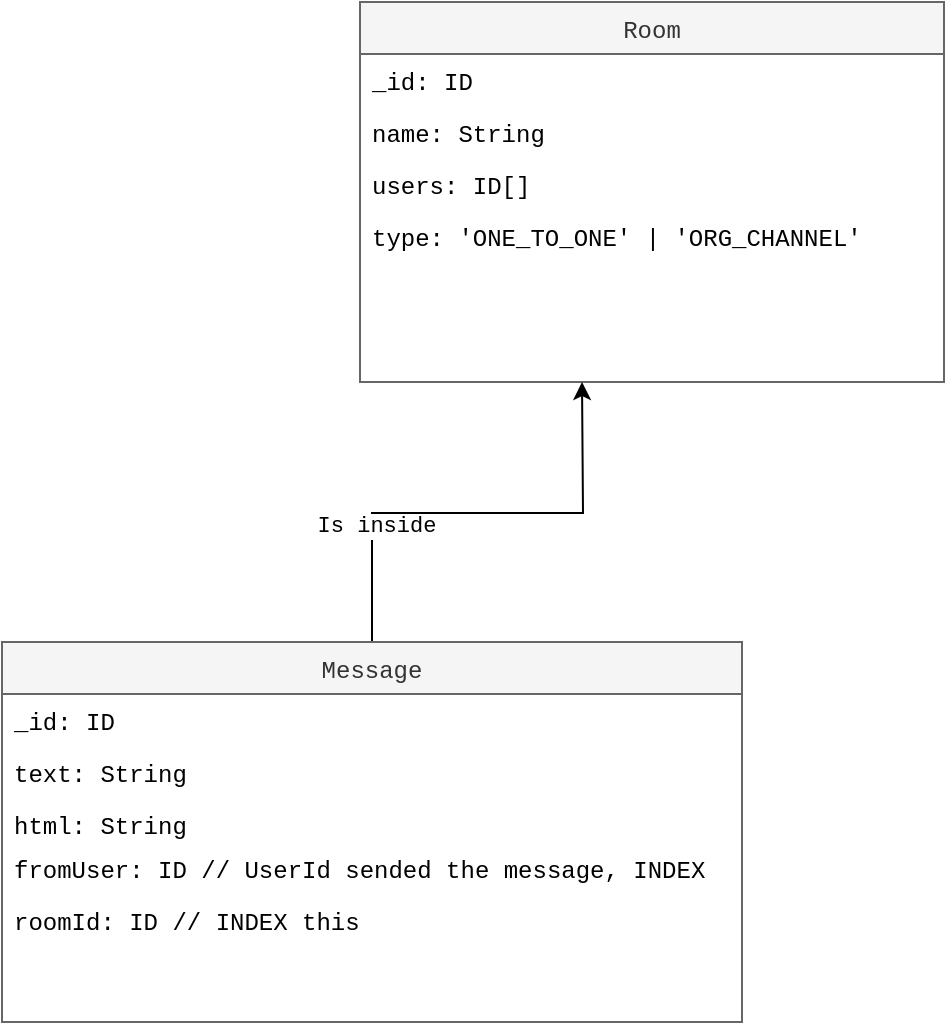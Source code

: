 <mxfile version="13.5.3" type="github">
  <diagram id="C5RBs43oDa-KdzZeNtuy" name="Page-1">
    <mxGraphModel dx="1038" dy="632" grid="1" gridSize="10" guides="1" tooltips="1" connect="1" arrows="1" fold="1" page="1" pageScale="1" pageWidth="827" pageHeight="1169" math="0" shadow="0">
      <root>
        <mxCell id="WIyWlLk6GJQsqaUBKTNV-0" />
        <mxCell id="WIyWlLk6GJQsqaUBKTNV-1" parent="WIyWlLk6GJQsqaUBKTNV-0" />
        <mxCell id="zkfFHV4jXpPFQw0GAbJ--17" value="Room" style="swimlane;fontStyle=0;align=center;verticalAlign=top;childLayout=stackLayout;horizontal=1;startSize=26;horizontalStack=0;resizeParent=1;resizeLast=0;collapsible=1;marginBottom=0;rounded=0;shadow=0;strokeWidth=1;swimlaneFillColor=#ffffff;fillColor=#f5f5f5;strokeColor=#666666;fontColor=#333333;fontFamily=Courier New;" parent="WIyWlLk6GJQsqaUBKTNV-1" vertex="1">
          <mxGeometry x="509" y="120" width="292" height="190" as="geometry">
            <mxRectangle x="550" y="140" width="160" height="26" as="alternateBounds" />
          </mxGeometry>
        </mxCell>
        <mxCell id="zkfFHV4jXpPFQw0GAbJ--18" value="_id: ID " style="text;align=left;verticalAlign=top;spacingLeft=4;spacingRight=4;overflow=hidden;rotatable=0;points=[[0,0.5],[1,0.5]];portConstraint=eastwest;fontFamily=Courier New;" parent="zkfFHV4jXpPFQw0GAbJ--17" vertex="1">
          <mxGeometry y="26" width="292" height="26" as="geometry" />
        </mxCell>
        <mxCell id="zkfFHV4jXpPFQw0GAbJ--19" value="name: String" style="text;align=left;verticalAlign=top;spacingLeft=4;spacingRight=4;overflow=hidden;rotatable=0;points=[[0,0.5],[1,0.5]];portConstraint=eastwest;rounded=0;shadow=0;html=0;fontFamily=Courier New;" parent="zkfFHV4jXpPFQw0GAbJ--17" vertex="1">
          <mxGeometry y="52" width="292" height="26" as="geometry" />
        </mxCell>
        <mxCell id="zkfFHV4jXpPFQw0GAbJ--20" value="users: ID[]" style="text;align=left;verticalAlign=top;spacingLeft=4;spacingRight=4;overflow=hidden;rotatable=0;points=[[0,0.5],[1,0.5]];portConstraint=eastwest;rounded=0;shadow=0;html=0;fontFamily=Courier New;" parent="zkfFHV4jXpPFQw0GAbJ--17" vertex="1">
          <mxGeometry y="78" width="292" height="26" as="geometry" />
        </mxCell>
        <mxCell id="zkfFHV4jXpPFQw0GAbJ--21" value="type: &#39;ONE_TO_ONE&#39; | &#39;ORG_CHANNEL&#39;" style="text;align=left;verticalAlign=top;spacingLeft=4;spacingRight=4;overflow=hidden;rotatable=0;points=[[0,0.5],[1,0.5]];portConstraint=eastwest;rounded=0;shadow=0;html=0;fontFamily=Courier New;" parent="zkfFHV4jXpPFQw0GAbJ--17" vertex="1">
          <mxGeometry y="104" width="292" height="26" as="geometry" />
        </mxCell>
        <mxCell id="EJpG4aKHv43q5tpVhDdi-11" style="edgeStyle=orthogonalEdgeStyle;rounded=0;orthogonalLoop=1;jettySize=auto;html=1;exitX=0.5;exitY=0;exitDx=0;exitDy=0;fontFamily=Courier New;" edge="1" parent="WIyWlLk6GJQsqaUBKTNV-1" source="EJpG4aKHv43q5tpVhDdi-4">
          <mxGeometry relative="1" as="geometry">
            <mxPoint x="620" y="310" as="targetPoint" />
          </mxGeometry>
        </mxCell>
        <mxCell id="EJpG4aKHv43q5tpVhDdi-12" value="Is inside" style="edgeLabel;html=1;align=center;verticalAlign=middle;resizable=0;points=[];fontFamily=Courier New;" vertex="1" connectable="0" parent="EJpG4aKHv43q5tpVhDdi-11">
          <mxGeometry x="-0.436" y="-6" relative="1" as="geometry">
            <mxPoint as="offset" />
          </mxGeometry>
        </mxCell>
        <mxCell id="EJpG4aKHv43q5tpVhDdi-4" value="Message" style="swimlane;fontStyle=0;align=center;verticalAlign=top;childLayout=stackLayout;horizontal=1;startSize=26;horizontalStack=0;resizeParent=1;resizeLast=0;collapsible=1;marginBottom=0;rounded=0;shadow=0;strokeWidth=1;swimlaneFillColor=#ffffff;fillColor=#f5f5f5;strokeColor=#666666;fontColor=#333333;fontFamily=Courier New;" vertex="1" parent="WIyWlLk6GJQsqaUBKTNV-1">
          <mxGeometry x="330" y="440" width="370" height="190" as="geometry">
            <mxRectangle x="550" y="140" width="160" height="26" as="alternateBounds" />
          </mxGeometry>
        </mxCell>
        <mxCell id="EJpG4aKHv43q5tpVhDdi-5" value="_id: ID " style="text;align=left;verticalAlign=top;spacingLeft=4;spacingRight=4;overflow=hidden;rotatable=0;points=[[0,0.5],[1,0.5]];portConstraint=eastwest;fontFamily=Courier New;" vertex="1" parent="EJpG4aKHv43q5tpVhDdi-4">
          <mxGeometry y="26" width="370" height="26" as="geometry" />
        </mxCell>
        <mxCell id="EJpG4aKHv43q5tpVhDdi-6" value="text: String" style="text;align=left;verticalAlign=top;spacingLeft=4;spacingRight=4;overflow=hidden;rotatable=0;points=[[0,0.5],[1,0.5]];portConstraint=eastwest;rounded=0;shadow=0;html=0;fontFamily=Courier New;" vertex="1" parent="EJpG4aKHv43q5tpVhDdi-4">
          <mxGeometry y="52" width="370" height="26" as="geometry" />
        </mxCell>
        <mxCell id="EJpG4aKHv43q5tpVhDdi-9" value="html: String" style="text;align=left;verticalAlign=top;spacingLeft=4;spacingRight=4;overflow=hidden;rotatable=0;points=[[0,0.5],[1,0.5]];portConstraint=eastwest;rounded=0;shadow=0;html=0;fontFamily=Courier New;" vertex="1" parent="EJpG4aKHv43q5tpVhDdi-4">
          <mxGeometry y="78" width="370" height="22" as="geometry" />
        </mxCell>
        <mxCell id="EJpG4aKHv43q5tpVhDdi-7" value="fromUser: ID // UserId sended the message, INDEX" style="text;align=left;verticalAlign=top;spacingLeft=4;spacingRight=4;overflow=hidden;rotatable=0;points=[[0,0.5],[1,0.5]];portConstraint=eastwest;rounded=0;shadow=0;html=0;fontFamily=Courier New;" vertex="1" parent="EJpG4aKHv43q5tpVhDdi-4">
          <mxGeometry y="100" width="370" height="26" as="geometry" />
        </mxCell>
        <mxCell id="EJpG4aKHv43q5tpVhDdi-8" value="roomId: ID // INDEX this" style="text;align=left;verticalAlign=top;spacingLeft=4;spacingRight=4;overflow=hidden;rotatable=0;points=[[0,0.5],[1,0.5]];portConstraint=eastwest;rounded=0;shadow=0;html=0;fontFamily=Courier New;" vertex="1" parent="EJpG4aKHv43q5tpVhDdi-4">
          <mxGeometry y="126" width="370" height="26" as="geometry" />
        </mxCell>
      </root>
    </mxGraphModel>
  </diagram>
</mxfile>
